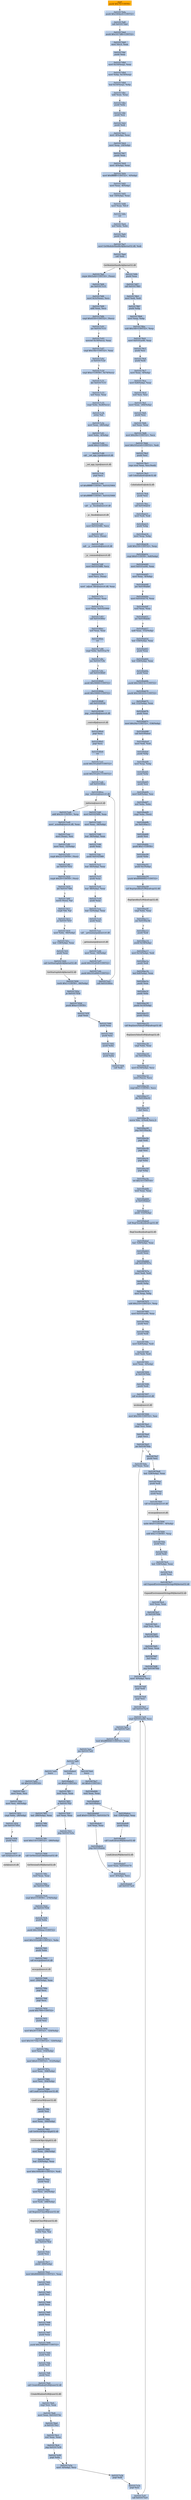 digraph G {
node[shape=rectangle,style=filled,fillcolor=lightsteelblue,color=lightsteelblue]
bgcolor="transparent"
a0x01017bd8pushl_0x70UINT8[label="start\npushl $0x70<UINT8>",color="lightgrey",fillcolor="orange"];
a0x01017bdapushl_0x1004ec0UINT32[label="0x01017bda\npushl $0x1004ec0<UINT32>"];
a0x01017bdfcall_0x01017da4[label="0x01017bdf\ncall 0x01017da4"];
a0x01017da4pushl_0x1017df6UINT32[label="0x01017da4\npushl $0x1017df6<UINT32>"];
a0x01017da9movl_fs_0_eax[label="0x01017da9\nmovl %fs:0, %eax"];
a0x01017dafpushl_eax[label="0x01017daf\npushl %eax"];
a0x01017db0movl_0x10esp__eax[label="0x01017db0\nmovl 0x10(%esp), %eax"];
a0x01017db4movl_ebp_0x10esp_[label="0x01017db4\nmovl %ebp, 0x10(%esp)"];
a0x01017db8leal_0x10esp__ebp[label="0x01017db8\nleal 0x10(%esp), %ebp"];
a0x01017dbcsubl_eax_esp[label="0x01017dbc\nsubl %eax, %esp"];
a0x01017dbepushl_ebx[label="0x01017dbe\npushl %ebx"];
a0x01017dbfpushl_esi[label="0x01017dbf\npushl %esi"];
a0x01017dc0pushl_edi[label="0x01017dc0\npushl %edi"];
a0x01017dc1movl__8ebp__eax[label="0x01017dc1\nmovl -8(%ebp), %eax"];
a0x01017dc4movl_esp__24ebp_[label="0x01017dc4\nmovl %esp, -24(%ebp)"];
a0x01017dc7pushl_eax[label="0x01017dc7\npushl %eax"];
a0x01017dc8movl__4ebp__eax[label="0x01017dc8\nmovl -4(%ebp), %eax"];
a0x01017dcbmovl_0xffffffffUINT32__4ebp_[label="0x01017dcb\nmovl $0xffffffff<UINT32>, -4(%ebp)"];
a0x01017dd2movl_eax__8ebp_[label="0x01017dd2\nmovl %eax, -8(%ebp)"];
a0x01017dd5leal__16ebp__eax[label="0x01017dd5\nleal -16(%ebp), %eax"];
a0x01017dd8movl_eax_fs_0[label="0x01017dd8\nmovl %eax, %fs:0"];
a0x01017dderet[label="0x01017dde\nret"];
a0x01017be4xorl_ebx_ebx[label="0x01017be4\nxorl %ebx, %ebx"];
a0x01017be6pushl_ebx[label="0x01017be6\npushl %ebx"];
a0x01017be7movl_GetModuleHandleA_kernel32_dll_edi[label="0x01017be7\nmovl GetModuleHandleA@kernel32.dll, %edi"];
a0x01017bedcall_edi[label="0x01017bed\ncall %edi"];
GetModuleHandleA_kernel32_dll[label="GetModuleHandleA@kernel32.dll",color="lightgrey",fillcolor="lightgrey"];
a0x01017befcmpw_0x5a4dUINT16_eax_[label="0x01017bef\ncmpw $0x5a4d<UINT16>, (%eax)"];
a0x01017bf4jne_0x01017c15[label="0x01017bf4\njne 0x01017c15"];
a0x01017bf6movl_0x3ceax__ecx[label="0x01017bf6\nmovl 0x3c(%eax), %ecx"];
a0x01017bf9addl_eax_ecx[label="0x01017bf9\naddl %eax, %ecx"];
a0x01017bfbcmpl_0x4550UINT32_ecx_[label="0x01017bfb\ncmpl $0x4550<UINT32>, (%ecx)"];
a0x01017c01jne_0x01017c15[label="0x01017c01\njne 0x01017c15"];
a0x01017c03movzwl_0x18ecx__eax[label="0x01017c03\nmovzwl 0x18(%ecx), %eax"];
a0x01017c07cmpl_0x10bUINT32_eax[label="0x01017c07\ncmpl $0x10b<UINT32>, %eax"];
a0x01017c0cje_0x01017c2d[label="0x01017c0c\nje 0x01017c2d"];
a0x01017c2dcmpl_0xeUINT8_0x74ecx_[label="0x01017c2d\ncmpl $0xe<UINT8>, 0x74(%ecx)"];
a0x01017c31jbe_0x01017c15[label="0x01017c31\njbe 0x01017c15"];
a0x01017c33xorl_eax_eax[label="0x01017c33\nxorl %eax, %eax"];
a0x01017c35cmpl_ebx_0xe8ecx_[label="0x01017c35\ncmpl %ebx, 0xe8(%ecx)"];
a0x01017c3bsetne_al[label="0x01017c3b\nsetne %al"];
a0x01017c3emovl_eax__28ebp_[label="0x01017c3e\nmovl %eax, -28(%ebp)"];
a0x01017c41movl_ebx__4ebp_[label="0x01017c41\nmovl %ebx, -4(%ebp)"];
a0x01017c44pushl_0x2UINT8[label="0x01017c44\npushl $0x2<UINT8>"];
a0x01017c46call___set_app_type_msvcrt_dll[label="0x01017c46\ncall __set_app_type@msvcrt.dll"];
a__set_app_type_msvcrt_dll[label="__set_app_type@msvcrt.dll",color="lightgrey",fillcolor="lightgrey"];
a0x01017c4cpopl_ecx[label="0x01017c4c\npopl %ecx"];
a0x01017c4dorl_0xffffffffUINT8_0x01025904[label="0x01017c4d\norl $0xffffffff<UINT8>, 0x01025904"];
a0x01017c54orl_0xffffffffUINT8_0x01025908[label="0x01017c54\norl $0xffffffff<UINT8>, 0x01025908"];
a0x01017c5bcall___p__fmode_msvcrt_dll[label="0x01017c5b\ncall __p__fmode@msvcrt.dll"];
a__p__fmode_msvcrt_dll[label="__p__fmode@msvcrt.dll",color="lightgrey",fillcolor="lightgrey"];
a0x01017c61movl_0x010258fc_ecx[label="0x01017c61\nmovl 0x010258fc, %ecx"];
a0x01017c67movl_ecx_eax_[label="0x01017c67\nmovl %ecx, (%eax)"];
a0x01017c69call___p__commode_msvcrt_dll[label="0x01017c69\ncall __p__commode@msvcrt.dll"];
a__p__commode_msvcrt_dll[label="__p__commode@msvcrt.dll",color="lightgrey",fillcolor="lightgrey"];
a0x01017c6fmovl_0x010258f8_ecx[label="0x01017c6f\nmovl 0x010258f8, %ecx"];
a0x01017c75movl_ecx_eax_[label="0x01017c75\nmovl %ecx, (%eax)"];
a0x01017c77movl__adjust_fdiv_msvcrt_dll_eax[label="0x01017c77\nmovl _adjust_fdiv@msvcrt.dll, %eax"];
a0x01017c7cmovl_eax__eax[label="0x01017c7c\nmovl (%eax), %eax"];
a0x01017c7emovl_eax_0x01025900[label="0x01017c7e\nmovl %eax, 0x01025900"];
a0x01017c83call_0x010180ec[label="0x01017c83\ncall 0x010180ec"];
a0x010180ecxorl_eax_eax[label="0x010180ec\nxorl %eax, %eax"];
a0x010180eeret[label="0x010180ee\nret"];
a0x01017c88cmpl_ebx_0x0101ac70[label="0x01017c88\ncmpl %ebx, 0x0101ac70"];
a0x01017c8ejne_0x01017c9c[label="0x01017c8e\njne 0x01017c9c"];
a0x01017c9ccall_0x010180d5[label="0x01017c9c\ncall 0x010180d5"];
a0x010180d5pushl_0x30000UINT32[label="0x010180d5\npushl $0x30000<UINT32>"];
a0x010180dapushl_0x10000UINT32[label="0x010180da\npushl $0x10000<UINT32>"];
a0x010180dfcall_0x01018100[label="0x010180df\ncall 0x01018100"];
a0x01018100jmp__controlfp_msvcrt_dll[label="0x01018100\njmp _controlfp@msvcrt.dll"];
a_controlfp_msvcrt_dll[label="_controlfp@msvcrt.dll",color="lightgrey",fillcolor="lightgrey"];
a0x010180e4popl_ecx[label="0x010180e4\npopl %ecx"];
a0x010180e5popl_ecx[label="0x010180e5\npopl %ecx"];
a0x010180e6ret[label="0x010180e6\nret"];
a0x01017ca1pushl_0x101a020UINT32[label="0x01017ca1\npushl $0x101a020<UINT32>"];
a0x01017ca6pushl_0x101a01cUINT32[label="0x01017ca6\npushl $0x101a01c<UINT32>"];
a0x01017cabcall_0x010180ca[label="0x01017cab\ncall 0x010180ca"];
a0x010180cajmp__initterm_msvcrt_dll[label="0x010180ca\njmp _initterm@msvcrt.dll"];
a_initterm_msvcrt_dll[label="_initterm@msvcrt.dll",color="lightgrey",fillcolor="lightgrey"];
a0x01017cb0movl_0x010258f4_eax[label="0x01017cb0\nmovl 0x010258f4, %eax"];
a0x01017cb5movl_eax__36ebp_[label="0x01017cb5\nmovl %eax, -36(%ebp)"];
a0x01017cb8leal__36ebp__eax[label="0x01017cb8\nleal -36(%ebp), %eax"];
a0x01017cbbpushl_eax[label="0x01017cbb\npushl %eax"];
a0x01017cbcpushl_0x010258f0[label="0x01017cbc\npushl 0x010258f0"];
a0x01017cc2leal__44ebp__eax[label="0x01017cc2\nleal -44(%ebp), %eax"];
a0x01017cc5pushl_eax[label="0x01017cc5\npushl %eax"];
a0x01017cc6leal__48ebp__eax[label="0x01017cc6\nleal -48(%ebp), %eax"];
a0x01017cc9pushl_eax[label="0x01017cc9\npushl %eax"];
a0x01017ccaleal__52ebp__eax[label="0x01017cca\nleal -52(%ebp), %eax"];
a0x01017ccdpushl_eax[label="0x01017ccd\npushl %eax"];
a0x01017ccecall___getmainargs_msvcrt_dll[label="0x01017cce\ncall __getmainargs@msvcrt.dll"];
a__getmainargs_msvcrt_dll[label="__getmainargs@msvcrt.dll",color="lightgrey",fillcolor="lightgrey"];
a0x01017cd4movl_eax__56ebp_[label="0x01017cd4\nmovl %eax, -56(%ebp)"];
a0x01017cd7pushl_0x101a018UINT32[label="0x01017cd7\npushl $0x101a018<UINT32>"];
a0x01017cdcpushl_0x101a000UINT32[label="0x01017cdc\npushl $0x101a000<UINT32>"];
a0x01017ce1call_0x010180ca[label="0x01017ce1\ncall 0x010180ca"];
a0x01017ce6addl_0x24UINT8_esp[label="0x01017ce6\naddl $0x24<UINT8>, %esp"];
a0x01017ce9movl__acmdln_msvcrt_dll_eax[label="0x01017ce9\nmovl _acmdln@msvcrt.dll, %eax"];
a0x01017ceemovl_eax__esi[label="0x01017cee\nmovl (%eax), %esi"];
a0x01017cf0movl_esi__32ebp_[label="0x01017cf0\nmovl %esi, -32(%ebp)"];
a0x01017cf3cmpb_0x22UINT8_esi_[label="0x01017cf3\ncmpb $0x22<UINT8>, (%esi)"];
a0x01017cf6jne_0x01017d32[label="0x01017cf6\njne 0x01017d32"];
a0x01017d32cmpb_0x20UINT8_esi_[label="0x01017d32\ncmpb $0x20<UINT8>, (%esi)"];
a0x01017d35jbe_0x01017d0f[label="0x01017d35\njbe 0x01017d0f"];
a0x01017d0fmovb_esi__al[label="0x01017d0f\nmovb (%esi), %al"];
a0x01017d11cmpb_bl_al[label="0x01017d11\ncmpb %bl, %al"];
a0x01017d13je_0x01017d19[label="0x01017d13\nje 0x01017d19"];
a0x01017d19movl_ebx__84ebp_[label="0x01017d19\nmovl %ebx, -84(%ebp)"];
a0x01017d1cleal__128ebp__eax[label="0x01017d1c\nleal -128(%ebp), %eax"];
a0x01017d1fpushl_eax[label="0x01017d1f\npushl %eax"];
a0x01017d20call_GetStartupInfoA_kernel32_dll[label="0x01017d20\ncall GetStartupInfoA@kernel32.dll"];
GetStartupInfoA_kernel32_dll[label="GetStartupInfoA@kernel32.dll",color="lightgrey",fillcolor="lightgrey"];
a0x01017d26testb_0x1UINT8__84ebp_[label="0x01017d26\ntestb $0x1<UINT8>, -84(%ebp)"];
a0x01017d2aje_0x01017d3d[label="0x01017d2a\nje 0x01017d3d"];
a0x01017d3dpushl_0xaUINT8[label="0x01017d3d\npushl $0xa<UINT8>"];
a0x01017d3fpopl_eax[label="0x01017d3f\npopl %eax"];
a0x01017d40pushl_eax[label="0x01017d40\npushl %eax"];
a0x01017d41pushl_esi[label="0x01017d41\npushl %esi"];
a0x01017d42pushl_ebx[label="0x01017d42\npushl %ebx"];
a0x01017d43pushl_ebx[label="0x01017d43\npushl %ebx"];
a0x01017d44call_edi[label="0x01017d44\ncall %edi"];
a0x01017d46pushl_eax[label="0x01017d46\npushl %eax"];
a0x01017d47call_0x010178b5[label="0x01017d47\ncall 0x010178b5"];
a0x010178b5movl_edi_edi[label="0x010178b5\nmovl %edi, %edi"];
a0x010178b7pushl_ebp[label="0x010178b7\npushl %ebp"];
a0x010178b8movl_esp_ebp[label="0x010178b8\nmovl %esp, %ebp"];
a0x010178basubl_0x160UINT32_esp[label="0x010178ba\nsubl $0x160<UINT32>, %esp"];
a0x010178c0movl_0x0101ac60_eax[label="0x010178c0\nmovl 0x0101ac60, %eax"];
a0x010178c5pushl_esi[label="0x010178c5\npushl %esi"];
a0x010178c6pushl_edi[label="0x010178c6\npushl %edi"];
a0x010178c7movl_eax__4ebp_[label="0x010178c7\nmovl %eax, -4(%ebp)"];
a0x010178camovl_0x8ebp__eax[label="0x010178ca\nmovl 0x8(%ebp), %eax"];
a0x010178cdxorl_esi_esi[label="0x010178cd\nxorl %esi, %esi"];
a0x010178cfmovl_eax__284ebp_[label="0x010178cf\nmovl %eax, -284(%ebp)"];
a0x010178d5pushl_esi[label="0x010178d5\npushl %esi"];
a0x010178d6xorl_eax_eax[label="0x010178d6\nxorl %eax, %eax"];
a0x010178d8movl_0x29eUINT32_ecx[label="0x010178d8\nmovl $0x29e<UINT32>, %ecx"];
a0x010178ddmovl_0x101a1e0UINT32_edi[label="0x010178dd\nmovl $0x101a1e0<UINT32>, %edi"];
a0x010178e2pushl_esi[label="0x010178e2\npushl %esi"];
a0x010178e3repz_stosl_eax_es_edi_[label="0x010178e3\nrepz stosl %eax, %es:(%edi)"];
a0x010178e5call_CoInitializeEx_ole32_dll[label="0x010178e5\ncall CoInitializeEx@ole32.dll"];
CoInitializeEx_ole32_dll[label="CoInitializeEx@ole32.dll",color="lightgrey",fillcolor="lightgrey"];
a0x010178ebpushl_esi[label="0x010178eb\npushl %esi"];
a0x010178eccall_0x0100ab31[label="0x010178ec\ncall 0x0100ab31"];
a0x0100ab31movl_edi_edi[label="0x0100ab31\nmovl %edi, %edi"];
a0x0100ab33pushl_ebp[label="0x0100ab33\npushl %ebp"];
a0x0100ab34movl_esp_ebp[label="0x0100ab34\nmovl %esp, %ebp"];
a0x0100ab36subl_0x218UINT32_esp[label="0x0100ab36\nsubl $0x218<UINT32>, %esp"];
a0x0100ab3ccmpl_0x0UINT8_0x8ebp_[label="0x0100ab3c\ncmpl $0x0<UINT8>, 0x8(%ebp)"];
a0x0100ab40movl_0x0101ac60_eax[label="0x0100ab40\nmovl 0x0101ac60, %eax"];
a0x0100ab45movl_eax__4ebp_[label="0x0100ab45\nmovl %eax, -4(%ebp)"];
a0x0100ab48jne_0x0100abbf[label="0x0100ab48\njne 0x0100abbf"];
a0x0100ab4amovl_0x0101b174_eax[label="0x0100ab4a\nmovl 0x0101b174, %eax"];
a0x0100ab4ftestl_eax_eax[label="0x0100ab4f\ntestl %eax, %eax"];
a0x0100ab51jne_0x0100abdc[label="0x0100ab51\njne 0x0100abdc"];
a0x0100ab57andl_eax__532ebp_[label="0x0100ab57\nandl %eax, -532(%ebp)"];
a0x0100ab5dleal__536ebp__eax[label="0x0100ab5d\nleal -536(%ebp), %eax"];
a0x0100ab63pushl_eax[label="0x0100ab63\npushl %eax"];
a0x0100ab64leal__528ebp__eax[label="0x0100ab64\nleal -528(%ebp), %eax"];
a0x0100ab6apushl_eax[label="0x0100ab6a\npushl %eax"];
a0x0100ab6bpushl_0x100213cUINT32[label="0x0100ab6b\npushl $0x100213c<UINT32>"];
a0x0100ab70pushl_0x1001610UINT32[label="0x0100ab70\npushl $0x1001610<UINT32>"];
a0x0100ab75leal__532ebp__eax[label="0x0100ab75\nleal -532(%ebp), %eax"];
a0x0100ab7bpushl_eax[label="0x0100ab7b\npushl %eax"];
a0x0100ab7cmovl_0x20aUINT32__536ebp_[label="0x0100ab7c\nmovl $0x20a<UINT32>, -536(%ebp)"];
a0x0100ab86call_0x0100abed[label="0x0100ab86\ncall 0x0100abed"];
a0x0100abedmovl_edi_edi[label="0x0100abed\nmovl %edi, %edi"];
a0x0100abefpushl_ebp[label="0x0100abef\npushl %ebp"];
a0x0100abf0movl_esp_ebp[label="0x0100abf0\nmovl %esp, %ebp"];
a0x0100abf2pushl_ebx[label="0x0100abf2\npushl %ebx"];
a0x0100abf3pushl_esi[label="0x0100abf3\npushl %esi"];
a0x0100abf4movl_0x8ebp__esi[label="0x0100abf4\nmovl 0x8(%ebp), %esi"];
a0x0100abf7xorl_ebx_ebx[label="0x0100abf7\nxorl %ebx, %ebx"];
a0x0100abf9cmpl_ebx_esi_[label="0x0100abf9\ncmpl %ebx, (%esi)"];
a0x0100abfbjne_0x0100ac13[label="0x0100abfb\njne 0x0100ac13"];
a0x0100abfdpushl_esi[label="0x0100abfd\npushl %esi"];
a0x0100abfepushl_0x1UINT8[label="0x0100abfe\npushl $0x1<UINT8>"];
a0x0100ac00pushl_ebx[label="0x0100ac00\npushl %ebx"];
a0x0100ac01pushl_0xcebp_[label="0x0100ac01\npushl 0xc(%ebp)"];
a0x0100ac04pushl_0x80000002UINT32[label="0x0100ac04\npushl $0x80000002<UINT32>"];
a0x0100ac09call_RegOpenKeyExW_advapi32_dll[label="0x0100ac09\ncall RegOpenKeyExW@advapi32.dll"];
RegOpenKeyExW_advapi32_dll[label="RegOpenKeyExW@advapi32.dll",color="lightgrey",fillcolor="lightgrey"];
a0x0100ac0fcmpl_ebx_eax[label="0x0100ac0f\ncmpl %ebx, %eax"];
a0x0100ac11jne_0x0100ac4b[label="0x0100ac11\njne 0x0100ac4b"];
a0x0100ac13pushl_edi[label="0x0100ac13\npushl %edi"];
a0x0100ac14pushl_0x18ebp_[label="0x0100ac14\npushl 0x18(%ebp)"];
a0x0100ac17movl_0x14ebp__edi[label="0x0100ac17\nmovl 0x14(%ebp), %edi"];
a0x0100ac1apushl_edi[label="0x0100ac1a\npushl %edi"];
a0x0100ac1bleal_0x8ebp__eax[label="0x0100ac1b\nleal 0x8(%ebp), %eax"];
a0x0100ac1epushl_eax[label="0x0100ac1e\npushl %eax"];
a0x0100ac1fpushl_ebx[label="0x0100ac1f\npushl %ebx"];
a0x0100ac20pushl_0x10ebp_[label="0x0100ac20\npushl 0x10(%ebp)"];
a0x0100ac23pushl_esi_[label="0x0100ac23\npushl (%esi)"];
a0x0100ac25call_RegQueryValueExW_advapi32_dll[label="0x0100ac25\ncall RegQueryValueExW@advapi32.dll"];
RegQueryValueExW_advapi32_dll[label="RegQueryValueExW@advapi32.dll",color="lightgrey",fillcolor="lightgrey"];
a0x0100ac2bcmpl_ebx_eax[label="0x0100ac2b\ncmpl %ebx, %eax"];
a0x0100ac2djne_0x0100ac4a[label="0x0100ac2d\njne 0x0100ac4a"];
a0x0100ac2fmovl_0x18ebp__ecx[label="0x0100ac2f\nmovl 0x18(%ebp), %ecx"];
a0x0100ac32movl_ecx__ecx[label="0x0100ac32\nmovl (%ecx), %ecx"];
a0x0100ac34cmpl_0x1UINT8_ecx[label="0x0100ac34\ncmpl $0x1<UINT8>, %ecx"];
a0x0100ac37jbe_0x0100ac42[label="0x0100ac37\njbe 0x0100ac42"];
a0x0100ac39shrl_ecx[label="0x0100ac39\nshrl %ecx"];
a0x0100ac3bmovw_bx__2ediecx2_[label="0x0100ac3b\nmovw %bx, -2(%edi,%ecx,2)"];
a0x0100ac40jmp_0x0100ac4a[label="0x0100ac40\njmp 0x0100ac4a"];
a0x0100ac4apopl_edi[label="0x0100ac4a\npopl %edi"];
a0x0100ac4bpopl_esi[label="0x0100ac4b\npopl %esi"];
a0x0100ac4cpopl_ebx[label="0x0100ac4c\npopl %ebx"];
a0x0100ac4dpopl_ebp[label="0x0100ac4d\npopl %ebp"];
a0x0100ac4eret_0x14UINT16[label="0x0100ac4e\nret $0x14<UINT16>"];
a0x0100ab8btestl_eax_eax[label="0x0100ab8b\ntestl %eax, %eax"];
a0x0100ab8dje_0x0100aba3[label="0x0100ab8d\nje 0x0100aba3"];
a0x0100aba3pushl__532ebp_[label="0x0100aba3\npushl -532(%ebp)"];
a0x0100aba9call_RegCloseKey_advapi32_dll[label="0x0100aba9\ncall RegCloseKey@advapi32.dll"];
RegCloseKey_advapi32_dll[label="RegCloseKey@advapi32.dll",color="lightgrey",fillcolor="lightgrey"];
a0x0100abafleal__528ebp__eax[label="0x0100abaf\nleal -528(%ebp), %eax"];
a0x0100abb5pushl_eax[label="0x0100abb5\npushl %eax"];
a0x0100abb6call_0x0100767a[label="0x0100abb6\ncall 0x0100767a"];
a0x0100767amovl_edi_edi[label="0x0100767a\nmovl %edi, %edi"];
a0x0100767cpushl_ebp[label="0x0100767c\npushl %ebp"];
a0x0100767dmovl_esp_ebp[label="0x0100767d\nmovl %esp, %ebp"];
a0x0100767fsubl_0x210UINT32_esp[label="0x0100767f\nsubl $0x210<UINT32>, %esp"];
a0x01007685movl_0x0101ac60_eax[label="0x01007685\nmovl 0x0101ac60, %eax"];
a0x0100768apushl_esi[label="0x0100768a\npushl %esi"];
a0x0100768bpushl_edi[label="0x0100768b\npushl %edi"];
a0x0100768cmovl_0x8ebp__edi[label="0x0100768c\nmovl 0x8(%ebp), %edi"];
a0x0100768ftestl_edi_edi[label="0x0100768f\ntestl %edi, %edi"];
a0x01007691movl_eax__4ebp_[label="0x01007691\nmovl %eax, -4(%ebp)"];
a0x01007694je_0x010076da[label="0x01007694\nje 0x010076da"];
a0x01007696pushl_edi[label="0x01007696\npushl %edi"];
a0x01007697call_wcslen_msvcrt_dll[label="0x01007697\ncall wcslen@msvcrt.dll"];
wcslen_msvcrt_dll[label="wcslen@msvcrt.dll",color="lightgrey",fillcolor="lightgrey"];
a0x0100769dmovl_0x104UINT32_esi[label="0x0100769d\nmovl $0x104<UINT32>, %esi"];
a0x010076a2cmpl_esi_eax[label="0x010076a2\ncmpl %esi, %eax"];
a0x010076a4popl_ecx[label="0x010076a4\npopl %ecx"];
a0x010076a5jae_0x010076da[label="0x010076a5\njae 0x010076da"];
a0x010076a7pushl_esi[label="0x010076a7\npushl %esi"];
a0x010076daxorl_eax_eax[label="0x010076da\nxorl %eax, %eax"];
a0x010076dcmovl__4ebp__ecx[label="0x010076dc\nmovl -4(%ebp), %ecx"];
a0x010076dfpopl_edi[label="0x010076df\npopl %edi"];
a0x010076e0popl_esi[label="0x010076e0\npopl %esi"];
a0x010076e1call_0x01017ac0[label="0x010076e1\ncall 0x01017ac0"];
a0x01017ac0cmpl_0x0101ac60_ecx[label="0x01017ac0\ncmpl 0x0101ac60, %ecx"];
a0x01017ac6jne_0x01017ad1[label="0x01017ac6\njne 0x01017ad1"];
a0x01017ac8testl_0xffff0000UINT32_ecx[label="0x01017ac8\ntestl $0xffff0000<UINT32>, %ecx"];
a0x01017acejne_0x01017ad1[label="0x01017ace\njne 0x01017ad1"];
a0x01017ad0ret[label="0x01017ad0\nret"];
a0x010076e6leave_[label="0x010076e6\nleave "];
a0x010076e7ret_0x4UINT16[label="0x010076e7\nret $0x4<UINT16>"];
a0x0100abbbtestl_eax_eax[label="0x0100abbb\ntestl %eax, %eax"];
a0x0100abbdjne_0x0100abca[label="0x0100abbd\njne 0x0100abca"];
a0x0100abbfandl_0x0UINT8_0x0101b174[label="0x0100abbf\nandl $0x0<UINT8>, 0x0101b174"];
a0x0100abc6xorl_eax_eax[label="0x0100abc6\nxorl %eax, %eax"];
a0x0100abc8jmp_0x0100abdc[label="0x0100abc8\njmp 0x0100abdc"];
a0x0100abdcmovl__4ebp__ecx[label="0x0100abdc\nmovl -4(%ebp), %ecx"];
a0x0100abdfcall_0x01017ac0[label="0x0100abdf\ncall 0x01017ac0"];
a0x0100abe4leave_[label="0x0100abe4\nleave "];
a0x0100abe5ret_0x4UINT16[label="0x0100abe5\nret $0x4<UINT16>"];
a0x010178f1testl_eax_eax[label="0x010178f1\ntestl %eax, %eax"];
a0x010178f3je_0x0101792f[label="0x010178f3\nje 0x0101792f"];
a0x0101792fxorl_eax_eax[label="0x0101792f\nxorl %eax, %eax"];
a0x01017931jmp_0x01017a3a[label="0x01017931\njmp 0x01017a3a"];
a0x01017a3amovl__4ebp__ecx[label="0x01017a3a\nmovl -4(%ebp), %ecx"];
a0x01017a3dpopl_edi[label="0x01017a3d\npopl %edi"];
a0x01017a3epopl_esi[label="0x01017a3e\npopl %esi"];
a0x01017a3fcall_0x01017ac0[label="0x01017a3f\ncall 0x01017ac0"];
a0x01017a44leave_[label="0x01017a44\nleave "];
a0x01017a45ret_0x10UINT16[label="0x01017a45\nret $0x10<UINT16>"];
a0x01017d4cmovl_eax_esi[label="0x01017d4c\nmovl %eax, %esi"];
a0x01017d4emovl_esi__60ebp_[label="0x01017d4e\nmovl %esi, -60(%ebp)"];
a0x01017d51cmpl_ebx__28ebp_[label="0x01017d51\ncmpl %ebx, -28(%ebp)"];
a0x01017d54jne_0x01017d5d[label="0x01017d54\njne 0x01017d5d"];
a0x01017d56pushl_esi[label="0x01017d56\npushl %esi"];
a0x01017d57call_exit_msvcrt_dll[label="0x01017d57\ncall exit@msvcrt.dll"];
exit_msvcrt_dll[label="exit@msvcrt.dll",color="lightgrey",fillcolor="lightgrey"];
a0x010076a8leal__528ebp__eax[label="0x010076a8\nleal -528(%ebp), %eax"];
a0x010076aepushl_edi[label="0x010076ae\npushl %edi"];
a0x010076afpushl_eax[label="0x010076af\npushl %eax"];
a0x010076b0call_wcsncpy_msvcrt_dll[label="0x010076b0\ncall wcsncpy@msvcrt.dll"];
wcsncpy_msvcrt_dll[label="wcsncpy@msvcrt.dll",color="lightgrey",fillcolor="lightgrey"];
a0x010076b6andw_0x0UINT8__8ebp_[label="0x010076b6\nandw $0x0<UINT8>, -8(%ebp)"];
a0x010076bbaddl_0xcUINT8_esp[label="0x010076bb\naddl $0xc<UINT8>, %esp"];
a0x010076bepushl_esi[label="0x010076be\npushl %esi"];
a0x010076bfpushl_edi[label="0x010076bf\npushl %edi"];
a0x010076c0leal__528ebp__eax[label="0x010076c0\nleal -528(%ebp), %eax"];
a0x010076c6pushl_eax[label="0x010076c6\npushl %eax"];
a0x010076c7call_ExpandEnvironmentStringsW_kernel32_dll[label="0x010076c7\ncall ExpandEnvironmentStringsW@kernel32.dll"];
ExpandEnvironmentStringsW_kernel32_dll[label="ExpandEnvironmentStringsW@kernel32.dll",color="lightgrey",fillcolor="lightgrey"];
a0x010076cdtestl_eax_eax[label="0x010076cd\ntestl %eax, %eax"];
a0x010076cfje_0x010076da[label="0x010076cf\nje 0x010076da"];
a0x010076d1cmpl_esi_eax[label="0x010076d1\ncmpl %esi, %eax"];
a0x010076d3ja_0x010076da[label="0x010076d3\nja 0x010076da"];
a0x010076d5xorl_eax_eax[label="0x010076d5\nxorl %eax, %eax"];
a0x010076d7incl_eax[label="0x010076d7\nincl %eax"];
a0x010076d8jmp_0x010076dc[label="0x010076d8\njmp 0x010076dc"];
a0x0100abcaleal__528ebp__eax[label="0x0100abca\nleal -528(%ebp), %eax"];
a0x0100abd0pushl_eax[label="0x0100abd0\npushl %eax"];
a0x0100abd1call_LoadLibraryW_kernel32_dll[label="0x0100abd1\ncall LoadLibraryW@kernel32.dll"];
LoadLibraryW_kernel32_dll[label="LoadLibraryW@kernel32.dll",color="lightgrey",fillcolor="lightgrey"];
a0x0100abd7movl_eax_0x0101b174[label="0x0100abd7\nmovl %eax, 0x0101b174"];
a0x010178f5leal__280ebp__eax[label="0x010178f5\nleal -280(%ebp), %eax"];
a0x010178fbpushl_eax[label="0x010178fb\npushl %eax"];
a0x010178fcmovl_0x114UINT32__280ebp_[label="0x010178fc\nmovl $0x114<UINT32>, -280(%ebp)"];
a0x01017906call_GetVersionExW_kernel32_dll[label="0x01017906\ncall GetVersionExW@kernel32.dll"];
GetVersionExW_kernel32_dll[label="GetVersionExW@kernel32.dll",color="lightgrey",fillcolor="lightgrey"];
a0x0101790ctestl_eax_eax[label="0x0101790c\ntestl %eax, %eax"];
a0x0101790ejne_0x01017926[label="0x0101790e\njne 0x01017926"];
a0x01017926cmpl_0x5UINT8__276ebp_[label="0x01017926\ncmpl $0x5<UINT8>, -276(%ebp)"];
a0x0101792djae_0x01017936[label="0x0101792d\njae 0x01017936"];
a0x01017936pushl_ebx[label="0x01017936\npushl %ebx"];
a0x01017937pushl_0x1004eacUINT32[label="0x01017937\npushl $0x1004eac<UINT32>"];
a0x0101793cmovl_0x101b2d8UINT32_ebx[label="0x0101793c\nmovl $0x101b2d8<UINT32>, %ebx"];
a0x01017941pushl_ebx[label="0x01017941\npushl %ebx"];
a0x01017942call_wcscpy_msvcrt_dll[label="0x01017942\ncall wcscpy@msvcrt.dll"];
wcscpy_msvcrt_dll[label="wcscpy@msvcrt.dll",color="lightgrey",fillcolor="lightgrey"];
a0x01017948movl__284ebp__eax[label="0x01017948\nmovl -284(%ebp), %eax"];
a0x0101794epopl_ecx[label="0x0101794e\npopl %ecx"];
a0x0101794fpopl_ecx[label="0x0101794f\npopl %ecx"];
a0x01017950pushl_0x7f00UINT32[label="0x01017950\npushl $0x7f00<UINT32>"];
a0x01017955pushl_esi[label="0x01017955\npushl %esi"];
a0x01017956movl_0x20UINT32__324ebp_[label="0x01017956\nmovl $0x20<UINT32>, -324(%ebp)"];
a0x01017960movl_0x101716eUINT32__320ebp_[label="0x01017960\nmovl $0x101716e<UINT32>, -320(%ebp)"];
a0x0101796amovl_esi__316ebp_[label="0x0101796a\nmovl %esi, -316(%ebp)"];
a0x01017970movl_0x4UINT32__312ebp_[label="0x01017970\nmovl $0x4<UINT32>, -312(%ebp)"];
a0x0101797amovl_eax__308ebp_[label="0x0101797a\nmovl %eax, -308(%ebp)"];
a0x01017980movl_esi__304ebp_[label="0x01017980\nmovl %esi, -304(%ebp)"];
a0x01017986call_LoadCursorW_user32_dll[label="0x01017986\ncall LoadCursorW@user32.dll"];
LoadCursorW_user32_dll[label="LoadCursorW@user32.dll",color="lightgrey",fillcolor="lightgrey"];
a0x0101798cpushl_esi[label="0x0101798c\npushl %esi"];
a0x0101798dmovl_eax__300ebp_[label="0x0101798d\nmovl %eax, -300(%ebp)"];
a0x01017993call_GetStockObject_gdi32_dll[label="0x01017993\ncall GetStockObject@gdi32.dll"];
GetStockObject_gdi32_dll[label="GetStockObject@gdi32.dll",color="lightgrey",fillcolor="lightgrey"];
a0x01017999movl_eax__296ebp_[label="0x01017999\nmovl %eax, -296(%ebp)"];
a0x0101799fleal__324ebp__eax[label="0x0101799f\nleal -324(%ebp), %eax"];
a0x010179a5movl_0x1004e90UINT32_edi[label="0x010179a5\nmovl $0x1004e90<UINT32>, %edi"];
a0x010179aapushl_eax[label="0x010179aa\npushl %eax"];
a0x010179abmovl_esi__292ebp_[label="0x010179ab\nmovl %esi, -292(%ebp)"];
a0x010179b1movl_edi__288ebp_[label="0x010179b1\nmovl %edi, -288(%ebp)"];
a0x010179b7call_RegisterClassW_user32_dll[label="0x010179b7\ncall RegisterClassW@user32.dll"];
RegisterClassW_user32_dll[label="RegisterClassW@user32.dll",color="lightgrey",fillcolor="lightgrey"];
a0x010179bdtestw_ax_ax[label="0x010179bd\ntestw %ax, %ax"];
a0x010179c0jne_0x010179c6[label="0x010179c0\njne 0x010179c6"];
a0x010179c6pushl_esi[label="0x010179c6\npushl %esi"];
a0x010179c7pushl__284ebp_[label="0x010179c7\npushl -284(%ebp)"];
a0x010179cdmovl_0x80000000UINT32_eax[label="0x010179cd\nmovl $0x80000000<UINT32>, %eax"];
a0x010179d2pushl_esi[label="0x010179d2\npushl %esi"];
a0x010179d3pushl_esi[label="0x010179d3\npushl %esi"];
a0x010179d4pushl_eax[label="0x010179d4\npushl %eax"];
a0x010179d5pushl_eax[label="0x010179d5\npushl %eax"];
a0x010179d6pushl_eax[label="0x010179d6\npushl %eax"];
a0x010179d7pushl_eax[label="0x010179d7\npushl %eax"];
a0x010179d8pushl_0x20ff0000UINT32[label="0x010179d8\npushl $0x20ff0000<UINT32>"];
a0x010179ddpushl_ebx[label="0x010179dd\npushl %ebx"];
a0x010179depushl_edi[label="0x010179de\npushl %edi"];
a0x010179dfpushl_esi[label="0x010179df\npushl %esi"];
a0x010179e0call_CreateWindowExW_user32_dll[label="0x010179e0\ncall CreateWindowExW@user32.dll"];
CreateWindowExW_user32_dll[label="CreateWindowExW@user32.dll",color="lightgrey",fillcolor="lightgrey"];
a0x010179e6cmpl_esi_eax[label="0x010179e6\ncmpl %esi, %eax"];
a0x010179e8movl_eax_0x010257dc[label="0x010179e8\nmovl %eax, 0x010257dc"];
a0x010179edje_0x010179c2[label="0x010179ed\nje 0x010179c2"];
a0x010179c2xorl_eax_eax[label="0x010179c2\nxorl %eax, %eax"];
a0x010179c4jmp_0x01017a39[label="0x010179c4\njmp 0x01017a39"];
a0x01017a39popl_ebx[label="0x01017a39\npopl %ebx"];
a0x01017bd8pushl_0x70UINT8 -> a0x01017bdapushl_0x1004ec0UINT32 [color="#000000"];
a0x01017bdapushl_0x1004ec0UINT32 -> a0x01017bdfcall_0x01017da4 [color="#000000"];
a0x01017bdfcall_0x01017da4 -> a0x01017da4pushl_0x1017df6UINT32 [color="#000000"];
a0x01017da4pushl_0x1017df6UINT32 -> a0x01017da9movl_fs_0_eax [color="#000000"];
a0x01017da9movl_fs_0_eax -> a0x01017dafpushl_eax [color="#000000"];
a0x01017dafpushl_eax -> a0x01017db0movl_0x10esp__eax [color="#000000"];
a0x01017db0movl_0x10esp__eax -> a0x01017db4movl_ebp_0x10esp_ [color="#000000"];
a0x01017db4movl_ebp_0x10esp_ -> a0x01017db8leal_0x10esp__ebp [color="#000000"];
a0x01017db8leal_0x10esp__ebp -> a0x01017dbcsubl_eax_esp [color="#000000"];
a0x01017dbcsubl_eax_esp -> a0x01017dbepushl_ebx [color="#000000"];
a0x01017dbepushl_ebx -> a0x01017dbfpushl_esi [color="#000000"];
a0x01017dbfpushl_esi -> a0x01017dc0pushl_edi [color="#000000"];
a0x01017dc0pushl_edi -> a0x01017dc1movl__8ebp__eax [color="#000000"];
a0x01017dc1movl__8ebp__eax -> a0x01017dc4movl_esp__24ebp_ [color="#000000"];
a0x01017dc4movl_esp__24ebp_ -> a0x01017dc7pushl_eax [color="#000000"];
a0x01017dc7pushl_eax -> a0x01017dc8movl__4ebp__eax [color="#000000"];
a0x01017dc8movl__4ebp__eax -> a0x01017dcbmovl_0xffffffffUINT32__4ebp_ [color="#000000"];
a0x01017dcbmovl_0xffffffffUINT32__4ebp_ -> a0x01017dd2movl_eax__8ebp_ [color="#000000"];
a0x01017dd2movl_eax__8ebp_ -> a0x01017dd5leal__16ebp__eax [color="#000000"];
a0x01017dd5leal__16ebp__eax -> a0x01017dd8movl_eax_fs_0 [color="#000000"];
a0x01017dd8movl_eax_fs_0 -> a0x01017dderet [color="#000000"];
a0x01017dderet -> a0x01017be4xorl_ebx_ebx [color="#000000"];
a0x01017be4xorl_ebx_ebx -> a0x01017be6pushl_ebx [color="#000000"];
a0x01017be6pushl_ebx -> a0x01017be7movl_GetModuleHandleA_kernel32_dll_edi [color="#000000"];
a0x01017be7movl_GetModuleHandleA_kernel32_dll_edi -> a0x01017bedcall_edi [color="#000000"];
a0x01017bedcall_edi -> GetModuleHandleA_kernel32_dll [color="#000000"];
GetModuleHandleA_kernel32_dll -> a0x01017befcmpw_0x5a4dUINT16_eax_ [color="#000000"];
a0x01017befcmpw_0x5a4dUINT16_eax_ -> a0x01017bf4jne_0x01017c15 [color="#000000"];
a0x01017bf4jne_0x01017c15 -> a0x01017bf6movl_0x3ceax__ecx [color="#000000",label="F"];
a0x01017bf6movl_0x3ceax__ecx -> a0x01017bf9addl_eax_ecx [color="#000000"];
a0x01017bf9addl_eax_ecx -> a0x01017bfbcmpl_0x4550UINT32_ecx_ [color="#000000"];
a0x01017bfbcmpl_0x4550UINT32_ecx_ -> a0x01017c01jne_0x01017c15 [color="#000000"];
a0x01017c01jne_0x01017c15 -> a0x01017c03movzwl_0x18ecx__eax [color="#000000",label="F"];
a0x01017c03movzwl_0x18ecx__eax -> a0x01017c07cmpl_0x10bUINT32_eax [color="#000000"];
a0x01017c07cmpl_0x10bUINT32_eax -> a0x01017c0cje_0x01017c2d [color="#000000"];
a0x01017c0cje_0x01017c2d -> a0x01017c2dcmpl_0xeUINT8_0x74ecx_ [color="#000000",label="T"];
a0x01017c2dcmpl_0xeUINT8_0x74ecx_ -> a0x01017c31jbe_0x01017c15 [color="#000000"];
a0x01017c31jbe_0x01017c15 -> a0x01017c33xorl_eax_eax [color="#000000",label="F"];
a0x01017c33xorl_eax_eax -> a0x01017c35cmpl_ebx_0xe8ecx_ [color="#000000"];
a0x01017c35cmpl_ebx_0xe8ecx_ -> a0x01017c3bsetne_al [color="#000000"];
a0x01017c3bsetne_al -> a0x01017c3emovl_eax__28ebp_ [color="#000000"];
a0x01017c3emovl_eax__28ebp_ -> a0x01017c41movl_ebx__4ebp_ [color="#000000"];
a0x01017c41movl_ebx__4ebp_ -> a0x01017c44pushl_0x2UINT8 [color="#000000"];
a0x01017c44pushl_0x2UINT8 -> a0x01017c46call___set_app_type_msvcrt_dll [color="#000000"];
a0x01017c46call___set_app_type_msvcrt_dll -> a__set_app_type_msvcrt_dll [color="#000000"];
a__set_app_type_msvcrt_dll -> a0x01017c4cpopl_ecx [color="#000000"];
a0x01017c4cpopl_ecx -> a0x01017c4dorl_0xffffffffUINT8_0x01025904 [color="#000000"];
a0x01017c4dorl_0xffffffffUINT8_0x01025904 -> a0x01017c54orl_0xffffffffUINT8_0x01025908 [color="#000000"];
a0x01017c54orl_0xffffffffUINT8_0x01025908 -> a0x01017c5bcall___p__fmode_msvcrt_dll [color="#000000"];
a0x01017c5bcall___p__fmode_msvcrt_dll -> a__p__fmode_msvcrt_dll [color="#000000"];
a__p__fmode_msvcrt_dll -> a0x01017c61movl_0x010258fc_ecx [color="#000000"];
a0x01017c61movl_0x010258fc_ecx -> a0x01017c67movl_ecx_eax_ [color="#000000"];
a0x01017c67movl_ecx_eax_ -> a0x01017c69call___p__commode_msvcrt_dll [color="#000000"];
a0x01017c69call___p__commode_msvcrt_dll -> a__p__commode_msvcrt_dll [color="#000000"];
a__p__commode_msvcrt_dll -> a0x01017c6fmovl_0x010258f8_ecx [color="#000000"];
a0x01017c6fmovl_0x010258f8_ecx -> a0x01017c75movl_ecx_eax_ [color="#000000"];
a0x01017c75movl_ecx_eax_ -> a0x01017c77movl__adjust_fdiv_msvcrt_dll_eax [color="#000000"];
a0x01017c77movl__adjust_fdiv_msvcrt_dll_eax -> a0x01017c7cmovl_eax__eax [color="#000000"];
a0x01017c7cmovl_eax__eax -> a0x01017c7emovl_eax_0x01025900 [color="#000000"];
a0x01017c7emovl_eax_0x01025900 -> a0x01017c83call_0x010180ec [color="#000000"];
a0x01017c83call_0x010180ec -> a0x010180ecxorl_eax_eax [color="#000000"];
a0x010180ecxorl_eax_eax -> a0x010180eeret [color="#000000"];
a0x010180eeret -> a0x01017c88cmpl_ebx_0x0101ac70 [color="#000000"];
a0x01017c88cmpl_ebx_0x0101ac70 -> a0x01017c8ejne_0x01017c9c [color="#000000"];
a0x01017c8ejne_0x01017c9c -> a0x01017c9ccall_0x010180d5 [color="#000000",label="T"];
a0x01017c9ccall_0x010180d5 -> a0x010180d5pushl_0x30000UINT32 [color="#000000"];
a0x010180d5pushl_0x30000UINT32 -> a0x010180dapushl_0x10000UINT32 [color="#000000"];
a0x010180dapushl_0x10000UINT32 -> a0x010180dfcall_0x01018100 [color="#000000"];
a0x010180dfcall_0x01018100 -> a0x01018100jmp__controlfp_msvcrt_dll [color="#000000"];
a0x01018100jmp__controlfp_msvcrt_dll -> a_controlfp_msvcrt_dll [color="#000000"];
a_controlfp_msvcrt_dll -> a0x010180e4popl_ecx [color="#000000"];
a0x010180e4popl_ecx -> a0x010180e5popl_ecx [color="#000000"];
a0x010180e5popl_ecx -> a0x010180e6ret [color="#000000"];
a0x010180e6ret -> a0x01017ca1pushl_0x101a020UINT32 [color="#000000"];
a0x01017ca1pushl_0x101a020UINT32 -> a0x01017ca6pushl_0x101a01cUINT32 [color="#000000"];
a0x01017ca6pushl_0x101a01cUINT32 -> a0x01017cabcall_0x010180ca [color="#000000"];
a0x01017cabcall_0x010180ca -> a0x010180cajmp__initterm_msvcrt_dll [color="#000000"];
a0x010180cajmp__initterm_msvcrt_dll -> a_initterm_msvcrt_dll [color="#000000"];
a_initterm_msvcrt_dll -> a0x01017cb0movl_0x010258f4_eax [color="#000000"];
a0x01017cb0movl_0x010258f4_eax -> a0x01017cb5movl_eax__36ebp_ [color="#000000"];
a0x01017cb5movl_eax__36ebp_ -> a0x01017cb8leal__36ebp__eax [color="#000000"];
a0x01017cb8leal__36ebp__eax -> a0x01017cbbpushl_eax [color="#000000"];
a0x01017cbbpushl_eax -> a0x01017cbcpushl_0x010258f0 [color="#000000"];
a0x01017cbcpushl_0x010258f0 -> a0x01017cc2leal__44ebp__eax [color="#000000"];
a0x01017cc2leal__44ebp__eax -> a0x01017cc5pushl_eax [color="#000000"];
a0x01017cc5pushl_eax -> a0x01017cc6leal__48ebp__eax [color="#000000"];
a0x01017cc6leal__48ebp__eax -> a0x01017cc9pushl_eax [color="#000000"];
a0x01017cc9pushl_eax -> a0x01017ccaleal__52ebp__eax [color="#000000"];
a0x01017ccaleal__52ebp__eax -> a0x01017ccdpushl_eax [color="#000000"];
a0x01017ccdpushl_eax -> a0x01017ccecall___getmainargs_msvcrt_dll [color="#000000"];
a0x01017ccecall___getmainargs_msvcrt_dll -> a__getmainargs_msvcrt_dll [color="#000000"];
a__getmainargs_msvcrt_dll -> a0x01017cd4movl_eax__56ebp_ [color="#000000"];
a0x01017cd4movl_eax__56ebp_ -> a0x01017cd7pushl_0x101a018UINT32 [color="#000000"];
a0x01017cd7pushl_0x101a018UINT32 -> a0x01017cdcpushl_0x101a000UINT32 [color="#000000"];
a0x01017cdcpushl_0x101a000UINT32 -> a0x01017ce1call_0x010180ca [color="#000000"];
a0x01017ce1call_0x010180ca -> a0x010180cajmp__initterm_msvcrt_dll [color="#000000"];
a_initterm_msvcrt_dll -> a0x01017ce6addl_0x24UINT8_esp [color="#000000"];
a0x01017ce6addl_0x24UINT8_esp -> a0x01017ce9movl__acmdln_msvcrt_dll_eax [color="#000000"];
a0x01017ce9movl__acmdln_msvcrt_dll_eax -> a0x01017ceemovl_eax__esi [color="#000000"];
a0x01017ceemovl_eax__esi -> a0x01017cf0movl_esi__32ebp_ [color="#000000"];
a0x01017cf0movl_esi__32ebp_ -> a0x01017cf3cmpb_0x22UINT8_esi_ [color="#000000"];
a0x01017cf3cmpb_0x22UINT8_esi_ -> a0x01017cf6jne_0x01017d32 [color="#000000"];
a0x01017cf6jne_0x01017d32 -> a0x01017d32cmpb_0x20UINT8_esi_ [color="#000000",label="T"];
a0x01017d32cmpb_0x20UINT8_esi_ -> a0x01017d35jbe_0x01017d0f [color="#000000"];
a0x01017d35jbe_0x01017d0f -> a0x01017d0fmovb_esi__al [color="#000000",label="T"];
a0x01017d0fmovb_esi__al -> a0x01017d11cmpb_bl_al [color="#000000"];
a0x01017d11cmpb_bl_al -> a0x01017d13je_0x01017d19 [color="#000000"];
a0x01017d13je_0x01017d19 -> a0x01017d19movl_ebx__84ebp_ [color="#000000",label="T"];
a0x01017d19movl_ebx__84ebp_ -> a0x01017d1cleal__128ebp__eax [color="#000000"];
a0x01017d1cleal__128ebp__eax -> a0x01017d1fpushl_eax [color="#000000"];
a0x01017d1fpushl_eax -> a0x01017d20call_GetStartupInfoA_kernel32_dll [color="#000000"];
a0x01017d20call_GetStartupInfoA_kernel32_dll -> GetStartupInfoA_kernel32_dll [color="#000000"];
GetStartupInfoA_kernel32_dll -> a0x01017d26testb_0x1UINT8__84ebp_ [color="#000000"];
a0x01017d26testb_0x1UINT8__84ebp_ -> a0x01017d2aje_0x01017d3d [color="#000000"];
a0x01017d2aje_0x01017d3d -> a0x01017d3dpushl_0xaUINT8 [color="#000000",label="T"];
a0x01017d3dpushl_0xaUINT8 -> a0x01017d3fpopl_eax [color="#000000"];
a0x01017d3fpopl_eax -> a0x01017d40pushl_eax [color="#000000"];
a0x01017d40pushl_eax -> a0x01017d41pushl_esi [color="#000000"];
a0x01017d41pushl_esi -> a0x01017d42pushl_ebx [color="#000000"];
a0x01017d42pushl_ebx -> a0x01017d43pushl_ebx [color="#000000"];
a0x01017d43pushl_ebx -> a0x01017d44call_edi [color="#000000"];
a0x01017d44call_edi -> GetModuleHandleA_kernel32_dll [color="#000000"];
GetModuleHandleA_kernel32_dll -> a0x01017d46pushl_eax [color="#000000"];
a0x01017d46pushl_eax -> a0x01017d47call_0x010178b5 [color="#000000"];
a0x01017d47call_0x010178b5 -> a0x010178b5movl_edi_edi [color="#000000"];
a0x010178b5movl_edi_edi -> a0x010178b7pushl_ebp [color="#000000"];
a0x010178b7pushl_ebp -> a0x010178b8movl_esp_ebp [color="#000000"];
a0x010178b8movl_esp_ebp -> a0x010178basubl_0x160UINT32_esp [color="#000000"];
a0x010178basubl_0x160UINT32_esp -> a0x010178c0movl_0x0101ac60_eax [color="#000000"];
a0x010178c0movl_0x0101ac60_eax -> a0x010178c5pushl_esi [color="#000000"];
a0x010178c5pushl_esi -> a0x010178c6pushl_edi [color="#000000"];
a0x010178c6pushl_edi -> a0x010178c7movl_eax__4ebp_ [color="#000000"];
a0x010178c7movl_eax__4ebp_ -> a0x010178camovl_0x8ebp__eax [color="#000000"];
a0x010178camovl_0x8ebp__eax -> a0x010178cdxorl_esi_esi [color="#000000"];
a0x010178cdxorl_esi_esi -> a0x010178cfmovl_eax__284ebp_ [color="#000000"];
a0x010178cfmovl_eax__284ebp_ -> a0x010178d5pushl_esi [color="#000000"];
a0x010178d5pushl_esi -> a0x010178d6xorl_eax_eax [color="#000000"];
a0x010178d6xorl_eax_eax -> a0x010178d8movl_0x29eUINT32_ecx [color="#000000"];
a0x010178d8movl_0x29eUINT32_ecx -> a0x010178ddmovl_0x101a1e0UINT32_edi [color="#000000"];
a0x010178ddmovl_0x101a1e0UINT32_edi -> a0x010178e2pushl_esi [color="#000000"];
a0x010178e2pushl_esi -> a0x010178e3repz_stosl_eax_es_edi_ [color="#000000"];
a0x010178e3repz_stosl_eax_es_edi_ -> a0x010178e5call_CoInitializeEx_ole32_dll [color="#000000"];
a0x010178e5call_CoInitializeEx_ole32_dll -> CoInitializeEx_ole32_dll [color="#000000"];
CoInitializeEx_ole32_dll -> a0x010178ebpushl_esi [color="#000000"];
a0x010178ebpushl_esi -> a0x010178eccall_0x0100ab31 [color="#000000"];
a0x010178eccall_0x0100ab31 -> a0x0100ab31movl_edi_edi [color="#000000"];
a0x0100ab31movl_edi_edi -> a0x0100ab33pushl_ebp [color="#000000"];
a0x0100ab33pushl_ebp -> a0x0100ab34movl_esp_ebp [color="#000000"];
a0x0100ab34movl_esp_ebp -> a0x0100ab36subl_0x218UINT32_esp [color="#000000"];
a0x0100ab36subl_0x218UINT32_esp -> a0x0100ab3ccmpl_0x0UINT8_0x8ebp_ [color="#000000"];
a0x0100ab3ccmpl_0x0UINT8_0x8ebp_ -> a0x0100ab40movl_0x0101ac60_eax [color="#000000"];
a0x0100ab40movl_0x0101ac60_eax -> a0x0100ab45movl_eax__4ebp_ [color="#000000"];
a0x0100ab45movl_eax__4ebp_ -> a0x0100ab48jne_0x0100abbf [color="#000000"];
a0x0100ab48jne_0x0100abbf -> a0x0100ab4amovl_0x0101b174_eax [color="#000000",label="F"];
a0x0100ab4amovl_0x0101b174_eax -> a0x0100ab4ftestl_eax_eax [color="#000000"];
a0x0100ab4ftestl_eax_eax -> a0x0100ab51jne_0x0100abdc [color="#000000"];
a0x0100ab51jne_0x0100abdc -> a0x0100ab57andl_eax__532ebp_ [color="#000000",label="F"];
a0x0100ab57andl_eax__532ebp_ -> a0x0100ab5dleal__536ebp__eax [color="#000000"];
a0x0100ab5dleal__536ebp__eax -> a0x0100ab63pushl_eax [color="#000000"];
a0x0100ab63pushl_eax -> a0x0100ab64leal__528ebp__eax [color="#000000"];
a0x0100ab64leal__528ebp__eax -> a0x0100ab6apushl_eax [color="#000000"];
a0x0100ab6apushl_eax -> a0x0100ab6bpushl_0x100213cUINT32 [color="#000000"];
a0x0100ab6bpushl_0x100213cUINT32 -> a0x0100ab70pushl_0x1001610UINT32 [color="#000000"];
a0x0100ab70pushl_0x1001610UINT32 -> a0x0100ab75leal__532ebp__eax [color="#000000"];
a0x0100ab75leal__532ebp__eax -> a0x0100ab7bpushl_eax [color="#000000"];
a0x0100ab7bpushl_eax -> a0x0100ab7cmovl_0x20aUINT32__536ebp_ [color="#000000"];
a0x0100ab7cmovl_0x20aUINT32__536ebp_ -> a0x0100ab86call_0x0100abed [color="#000000"];
a0x0100ab86call_0x0100abed -> a0x0100abedmovl_edi_edi [color="#000000"];
a0x0100abedmovl_edi_edi -> a0x0100abefpushl_ebp [color="#000000"];
a0x0100abefpushl_ebp -> a0x0100abf0movl_esp_ebp [color="#000000"];
a0x0100abf0movl_esp_ebp -> a0x0100abf2pushl_ebx [color="#000000"];
a0x0100abf2pushl_ebx -> a0x0100abf3pushl_esi [color="#000000"];
a0x0100abf3pushl_esi -> a0x0100abf4movl_0x8ebp__esi [color="#000000"];
a0x0100abf4movl_0x8ebp__esi -> a0x0100abf7xorl_ebx_ebx [color="#000000"];
a0x0100abf7xorl_ebx_ebx -> a0x0100abf9cmpl_ebx_esi_ [color="#000000"];
a0x0100abf9cmpl_ebx_esi_ -> a0x0100abfbjne_0x0100ac13 [color="#000000"];
a0x0100abfbjne_0x0100ac13 -> a0x0100abfdpushl_esi [color="#000000",label="F"];
a0x0100abfdpushl_esi -> a0x0100abfepushl_0x1UINT8 [color="#000000"];
a0x0100abfepushl_0x1UINT8 -> a0x0100ac00pushl_ebx [color="#000000"];
a0x0100ac00pushl_ebx -> a0x0100ac01pushl_0xcebp_ [color="#000000"];
a0x0100ac01pushl_0xcebp_ -> a0x0100ac04pushl_0x80000002UINT32 [color="#000000"];
a0x0100ac04pushl_0x80000002UINT32 -> a0x0100ac09call_RegOpenKeyExW_advapi32_dll [color="#000000"];
a0x0100ac09call_RegOpenKeyExW_advapi32_dll -> RegOpenKeyExW_advapi32_dll [color="#000000"];
RegOpenKeyExW_advapi32_dll -> a0x0100ac0fcmpl_ebx_eax [color="#000000"];
a0x0100ac0fcmpl_ebx_eax -> a0x0100ac11jne_0x0100ac4b [color="#000000"];
a0x0100ac11jne_0x0100ac4b -> a0x0100ac13pushl_edi [color="#000000",label="F"];
a0x0100ac13pushl_edi -> a0x0100ac14pushl_0x18ebp_ [color="#000000"];
a0x0100ac14pushl_0x18ebp_ -> a0x0100ac17movl_0x14ebp__edi [color="#000000"];
a0x0100ac17movl_0x14ebp__edi -> a0x0100ac1apushl_edi [color="#000000"];
a0x0100ac1apushl_edi -> a0x0100ac1bleal_0x8ebp__eax [color="#000000"];
a0x0100ac1bleal_0x8ebp__eax -> a0x0100ac1epushl_eax [color="#000000"];
a0x0100ac1epushl_eax -> a0x0100ac1fpushl_ebx [color="#000000"];
a0x0100ac1fpushl_ebx -> a0x0100ac20pushl_0x10ebp_ [color="#000000"];
a0x0100ac20pushl_0x10ebp_ -> a0x0100ac23pushl_esi_ [color="#000000"];
a0x0100ac23pushl_esi_ -> a0x0100ac25call_RegQueryValueExW_advapi32_dll [color="#000000"];
a0x0100ac25call_RegQueryValueExW_advapi32_dll -> RegQueryValueExW_advapi32_dll [color="#000000"];
RegQueryValueExW_advapi32_dll -> a0x0100ac2bcmpl_ebx_eax [color="#000000"];
a0x0100ac2bcmpl_ebx_eax -> a0x0100ac2djne_0x0100ac4a [color="#000000"];
a0x0100ac2djne_0x0100ac4a -> a0x0100ac2fmovl_0x18ebp__ecx [color="#000000",label="F"];
a0x0100ac2fmovl_0x18ebp__ecx -> a0x0100ac32movl_ecx__ecx [color="#000000"];
a0x0100ac32movl_ecx__ecx -> a0x0100ac34cmpl_0x1UINT8_ecx [color="#000000"];
a0x0100ac34cmpl_0x1UINT8_ecx -> a0x0100ac37jbe_0x0100ac42 [color="#000000"];
a0x0100ac37jbe_0x0100ac42 -> a0x0100ac39shrl_ecx [color="#000000",label="F"];
a0x0100ac39shrl_ecx -> a0x0100ac3bmovw_bx__2ediecx2_ [color="#000000"];
a0x0100ac3bmovw_bx__2ediecx2_ -> a0x0100ac40jmp_0x0100ac4a [color="#000000"];
a0x0100ac40jmp_0x0100ac4a -> a0x0100ac4apopl_edi [color="#000000"];
a0x0100ac4apopl_edi -> a0x0100ac4bpopl_esi [color="#000000"];
a0x0100ac4bpopl_esi -> a0x0100ac4cpopl_ebx [color="#000000"];
a0x0100ac4cpopl_ebx -> a0x0100ac4dpopl_ebp [color="#000000"];
a0x0100ac4dpopl_ebp -> a0x0100ac4eret_0x14UINT16 [color="#000000"];
a0x0100ac4eret_0x14UINT16 -> a0x0100ab8btestl_eax_eax [color="#000000"];
a0x0100ab8btestl_eax_eax -> a0x0100ab8dje_0x0100aba3 [color="#000000"];
a0x0100ab8dje_0x0100aba3 -> a0x0100aba3pushl__532ebp_ [color="#000000",label="T"];
a0x0100aba3pushl__532ebp_ -> a0x0100aba9call_RegCloseKey_advapi32_dll [color="#000000"];
a0x0100aba9call_RegCloseKey_advapi32_dll -> RegCloseKey_advapi32_dll [color="#000000"];
RegCloseKey_advapi32_dll -> a0x0100abafleal__528ebp__eax [color="#000000"];
a0x0100abafleal__528ebp__eax -> a0x0100abb5pushl_eax [color="#000000"];
a0x0100abb5pushl_eax -> a0x0100abb6call_0x0100767a [color="#000000"];
a0x0100abb6call_0x0100767a -> a0x0100767amovl_edi_edi [color="#000000"];
a0x0100767amovl_edi_edi -> a0x0100767cpushl_ebp [color="#000000"];
a0x0100767cpushl_ebp -> a0x0100767dmovl_esp_ebp [color="#000000"];
a0x0100767dmovl_esp_ebp -> a0x0100767fsubl_0x210UINT32_esp [color="#000000"];
a0x0100767fsubl_0x210UINT32_esp -> a0x01007685movl_0x0101ac60_eax [color="#000000"];
a0x01007685movl_0x0101ac60_eax -> a0x0100768apushl_esi [color="#000000"];
a0x0100768apushl_esi -> a0x0100768bpushl_edi [color="#000000"];
a0x0100768bpushl_edi -> a0x0100768cmovl_0x8ebp__edi [color="#000000"];
a0x0100768cmovl_0x8ebp__edi -> a0x0100768ftestl_edi_edi [color="#000000"];
a0x0100768ftestl_edi_edi -> a0x01007691movl_eax__4ebp_ [color="#000000"];
a0x01007691movl_eax__4ebp_ -> a0x01007694je_0x010076da [color="#000000"];
a0x01007694je_0x010076da -> a0x01007696pushl_edi [color="#000000",label="F"];
a0x01007696pushl_edi -> a0x01007697call_wcslen_msvcrt_dll [color="#000000"];
a0x01007697call_wcslen_msvcrt_dll -> wcslen_msvcrt_dll [color="#000000"];
wcslen_msvcrt_dll -> a0x0100769dmovl_0x104UINT32_esi [color="#000000"];
a0x0100769dmovl_0x104UINT32_esi -> a0x010076a2cmpl_esi_eax [color="#000000"];
a0x010076a2cmpl_esi_eax -> a0x010076a4popl_ecx [color="#000000"];
a0x010076a4popl_ecx -> a0x010076a5jae_0x010076da [color="#000000"];
a0x010076a5jae_0x010076da -> a0x010076a7pushl_esi [color="#000000",label="F"];
a0x010076a5jae_0x010076da -> a0x010076daxorl_eax_eax [color="#000000",label="T"];
a0x010076daxorl_eax_eax -> a0x010076dcmovl__4ebp__ecx [color="#000000"];
a0x010076dcmovl__4ebp__ecx -> a0x010076dfpopl_edi [color="#000000"];
a0x010076dfpopl_edi -> a0x010076e0popl_esi [color="#000000"];
a0x010076e0popl_esi -> a0x010076e1call_0x01017ac0 [color="#000000"];
a0x010076e1call_0x01017ac0 -> a0x01017ac0cmpl_0x0101ac60_ecx [color="#000000"];
a0x01017ac0cmpl_0x0101ac60_ecx -> a0x01017ac6jne_0x01017ad1 [color="#000000"];
a0x01017ac6jne_0x01017ad1 -> a0x01017ac8testl_0xffff0000UINT32_ecx [color="#000000",label="F"];
a0x01017ac8testl_0xffff0000UINT32_ecx -> a0x01017acejne_0x01017ad1 [color="#000000"];
a0x01017acejne_0x01017ad1 -> a0x01017ad0ret [color="#000000",label="F"];
a0x01017ad0ret -> a0x010076e6leave_ [color="#000000"];
a0x010076e6leave_ -> a0x010076e7ret_0x4UINT16 [color="#000000"];
a0x010076e7ret_0x4UINT16 -> a0x0100abbbtestl_eax_eax [color="#000000"];
a0x0100abbbtestl_eax_eax -> a0x0100abbdjne_0x0100abca [color="#000000"];
a0x0100abbdjne_0x0100abca -> a0x0100abbfandl_0x0UINT8_0x0101b174 [color="#000000",label="F"];
a0x0100abbfandl_0x0UINT8_0x0101b174 -> a0x0100abc6xorl_eax_eax [color="#000000"];
a0x0100abc6xorl_eax_eax -> a0x0100abc8jmp_0x0100abdc [color="#000000"];
a0x0100abc8jmp_0x0100abdc -> a0x0100abdcmovl__4ebp__ecx [color="#000000"];
a0x0100abdcmovl__4ebp__ecx -> a0x0100abdfcall_0x01017ac0 [color="#000000"];
a0x0100abdfcall_0x01017ac0 -> a0x01017ac0cmpl_0x0101ac60_ecx [color="#000000"];
a0x01017ad0ret -> a0x0100abe4leave_ [color="#000000"];
a0x0100abe4leave_ -> a0x0100abe5ret_0x4UINT16 [color="#000000"];
a0x0100abe5ret_0x4UINT16 -> a0x010178f1testl_eax_eax [color="#000000"];
a0x010178f1testl_eax_eax -> a0x010178f3je_0x0101792f [color="#000000"];
a0x010178f3je_0x0101792f -> a0x0101792fxorl_eax_eax [color="#000000",label="T"];
a0x0101792fxorl_eax_eax -> a0x01017931jmp_0x01017a3a [color="#000000"];
a0x01017931jmp_0x01017a3a -> a0x01017a3amovl__4ebp__ecx [color="#000000"];
a0x01017a3amovl__4ebp__ecx -> a0x01017a3dpopl_edi [color="#000000"];
a0x01017a3dpopl_edi -> a0x01017a3epopl_esi [color="#000000"];
a0x01017a3epopl_esi -> a0x01017a3fcall_0x01017ac0 [color="#000000"];
a0x01017a3fcall_0x01017ac0 -> a0x01017ac0cmpl_0x0101ac60_ecx [color="#000000"];
a0x01017ad0ret -> a0x01017a44leave_ [color="#000000"];
a0x01017a44leave_ -> a0x01017a45ret_0x10UINT16 [color="#000000"];
a0x01017a45ret_0x10UINT16 -> a0x01017d4cmovl_eax_esi [color="#000000"];
a0x01017d4cmovl_eax_esi -> a0x01017d4emovl_esi__60ebp_ [color="#000000"];
a0x01017d4emovl_esi__60ebp_ -> a0x01017d51cmpl_ebx__28ebp_ [color="#000000"];
a0x01017d51cmpl_ebx__28ebp_ -> a0x01017d54jne_0x01017d5d [color="#000000"];
a0x01017d54jne_0x01017d5d -> a0x01017d56pushl_esi [color="#000000",label="F"];
a0x01017d56pushl_esi -> a0x01017d57call_exit_msvcrt_dll [color="#000000"];
a0x01017d57call_exit_msvcrt_dll -> exit_msvcrt_dll [color="#000000"];
a0x010076a7pushl_esi -> a0x010076a8leal__528ebp__eax [color="#000000"];
a0x010076a8leal__528ebp__eax -> a0x010076aepushl_edi [color="#000000"];
a0x010076aepushl_edi -> a0x010076afpushl_eax [color="#000000"];
a0x010076afpushl_eax -> a0x010076b0call_wcsncpy_msvcrt_dll [color="#000000"];
a0x010076b0call_wcsncpy_msvcrt_dll -> wcsncpy_msvcrt_dll [color="#000000"];
wcsncpy_msvcrt_dll -> a0x010076b6andw_0x0UINT8__8ebp_ [color="#000000"];
a0x010076b6andw_0x0UINT8__8ebp_ -> a0x010076bbaddl_0xcUINT8_esp [color="#000000"];
a0x010076bbaddl_0xcUINT8_esp -> a0x010076bepushl_esi [color="#000000"];
a0x010076bepushl_esi -> a0x010076bfpushl_edi [color="#000000"];
a0x010076bfpushl_edi -> a0x010076c0leal__528ebp__eax [color="#000000"];
a0x010076c0leal__528ebp__eax -> a0x010076c6pushl_eax [color="#000000"];
a0x010076c6pushl_eax -> a0x010076c7call_ExpandEnvironmentStringsW_kernel32_dll [color="#000000"];
a0x010076c7call_ExpandEnvironmentStringsW_kernel32_dll -> ExpandEnvironmentStringsW_kernel32_dll [color="#000000"];
ExpandEnvironmentStringsW_kernel32_dll -> a0x010076cdtestl_eax_eax [color="#000000"];
a0x010076cdtestl_eax_eax -> a0x010076cfje_0x010076da [color="#000000"];
a0x010076cfje_0x010076da -> a0x010076d1cmpl_esi_eax [color="#000000",label="F"];
a0x010076d1cmpl_esi_eax -> a0x010076d3ja_0x010076da [color="#000000"];
a0x010076d3ja_0x010076da -> a0x010076d5xorl_eax_eax [color="#000000",label="F"];
a0x010076d5xorl_eax_eax -> a0x010076d7incl_eax [color="#000000"];
a0x010076d7incl_eax -> a0x010076d8jmp_0x010076dc [color="#000000"];
a0x010076d8jmp_0x010076dc -> a0x010076dcmovl__4ebp__ecx [color="#000000"];
a0x0100abbdjne_0x0100abca -> a0x0100abcaleal__528ebp__eax [color="#000000",label="T"];
a0x0100abcaleal__528ebp__eax -> a0x0100abd0pushl_eax [color="#000000"];
a0x0100abd0pushl_eax -> a0x0100abd1call_LoadLibraryW_kernel32_dll [color="#000000"];
a0x0100abd1call_LoadLibraryW_kernel32_dll -> LoadLibraryW_kernel32_dll [color="#000000"];
LoadLibraryW_kernel32_dll -> a0x0100abd7movl_eax_0x0101b174 [color="#000000"];
a0x0100abd7movl_eax_0x0101b174 -> a0x0100abdcmovl__4ebp__ecx [color="#000000"];
a0x010178f3je_0x0101792f -> a0x010178f5leal__280ebp__eax [color="#000000",label="F"];
a0x010178f5leal__280ebp__eax -> a0x010178fbpushl_eax [color="#000000"];
a0x010178fbpushl_eax -> a0x010178fcmovl_0x114UINT32__280ebp_ [color="#000000"];
a0x010178fcmovl_0x114UINT32__280ebp_ -> a0x01017906call_GetVersionExW_kernel32_dll [color="#000000"];
a0x01017906call_GetVersionExW_kernel32_dll -> GetVersionExW_kernel32_dll [color="#000000"];
GetVersionExW_kernel32_dll -> a0x0101790ctestl_eax_eax [color="#000000"];
a0x0101790ctestl_eax_eax -> a0x0101790ejne_0x01017926 [color="#000000"];
a0x0101790ejne_0x01017926 -> a0x01017926cmpl_0x5UINT8__276ebp_ [color="#000000",label="T"];
a0x01017926cmpl_0x5UINT8__276ebp_ -> a0x0101792djae_0x01017936 [color="#000000"];
a0x0101792djae_0x01017936 -> a0x01017936pushl_ebx [color="#000000",label="T"];
a0x01017936pushl_ebx -> a0x01017937pushl_0x1004eacUINT32 [color="#000000"];
a0x01017937pushl_0x1004eacUINT32 -> a0x0101793cmovl_0x101b2d8UINT32_ebx [color="#000000"];
a0x0101793cmovl_0x101b2d8UINT32_ebx -> a0x01017941pushl_ebx [color="#000000"];
a0x01017941pushl_ebx -> a0x01017942call_wcscpy_msvcrt_dll [color="#000000"];
a0x01017942call_wcscpy_msvcrt_dll -> wcscpy_msvcrt_dll [color="#000000"];
wcscpy_msvcrt_dll -> a0x01017948movl__284ebp__eax [color="#000000"];
a0x01017948movl__284ebp__eax -> a0x0101794epopl_ecx [color="#000000"];
a0x0101794epopl_ecx -> a0x0101794fpopl_ecx [color="#000000"];
a0x0101794fpopl_ecx -> a0x01017950pushl_0x7f00UINT32 [color="#000000"];
a0x01017950pushl_0x7f00UINT32 -> a0x01017955pushl_esi [color="#000000"];
a0x01017955pushl_esi -> a0x01017956movl_0x20UINT32__324ebp_ [color="#000000"];
a0x01017956movl_0x20UINT32__324ebp_ -> a0x01017960movl_0x101716eUINT32__320ebp_ [color="#000000"];
a0x01017960movl_0x101716eUINT32__320ebp_ -> a0x0101796amovl_esi__316ebp_ [color="#000000"];
a0x0101796amovl_esi__316ebp_ -> a0x01017970movl_0x4UINT32__312ebp_ [color="#000000"];
a0x01017970movl_0x4UINT32__312ebp_ -> a0x0101797amovl_eax__308ebp_ [color="#000000"];
a0x0101797amovl_eax__308ebp_ -> a0x01017980movl_esi__304ebp_ [color="#000000"];
a0x01017980movl_esi__304ebp_ -> a0x01017986call_LoadCursorW_user32_dll [color="#000000"];
a0x01017986call_LoadCursorW_user32_dll -> LoadCursorW_user32_dll [color="#000000"];
LoadCursorW_user32_dll -> a0x0101798cpushl_esi [color="#000000"];
a0x0101798cpushl_esi -> a0x0101798dmovl_eax__300ebp_ [color="#000000"];
a0x0101798dmovl_eax__300ebp_ -> a0x01017993call_GetStockObject_gdi32_dll [color="#000000"];
a0x01017993call_GetStockObject_gdi32_dll -> GetStockObject_gdi32_dll [color="#000000"];
GetStockObject_gdi32_dll -> a0x01017999movl_eax__296ebp_ [color="#000000"];
a0x01017999movl_eax__296ebp_ -> a0x0101799fleal__324ebp__eax [color="#000000"];
a0x0101799fleal__324ebp__eax -> a0x010179a5movl_0x1004e90UINT32_edi [color="#000000"];
a0x010179a5movl_0x1004e90UINT32_edi -> a0x010179aapushl_eax [color="#000000"];
a0x010179aapushl_eax -> a0x010179abmovl_esi__292ebp_ [color="#000000"];
a0x010179abmovl_esi__292ebp_ -> a0x010179b1movl_edi__288ebp_ [color="#000000"];
a0x010179b1movl_edi__288ebp_ -> a0x010179b7call_RegisterClassW_user32_dll [color="#000000"];
a0x010179b7call_RegisterClassW_user32_dll -> RegisterClassW_user32_dll [color="#000000"];
RegisterClassW_user32_dll -> a0x010179bdtestw_ax_ax [color="#000000"];
a0x010179bdtestw_ax_ax -> a0x010179c0jne_0x010179c6 [color="#000000"];
a0x010179c0jne_0x010179c6 -> a0x010179c6pushl_esi [color="#000000",label="T"];
a0x010179c6pushl_esi -> a0x010179c7pushl__284ebp_ [color="#000000"];
a0x010179c7pushl__284ebp_ -> a0x010179cdmovl_0x80000000UINT32_eax [color="#000000"];
a0x010179cdmovl_0x80000000UINT32_eax -> a0x010179d2pushl_esi [color="#000000"];
a0x010179d2pushl_esi -> a0x010179d3pushl_esi [color="#000000"];
a0x010179d3pushl_esi -> a0x010179d4pushl_eax [color="#000000"];
a0x010179d4pushl_eax -> a0x010179d5pushl_eax [color="#000000"];
a0x010179d5pushl_eax -> a0x010179d6pushl_eax [color="#000000"];
a0x010179d6pushl_eax -> a0x010179d7pushl_eax [color="#000000"];
a0x010179d7pushl_eax -> a0x010179d8pushl_0x20ff0000UINT32 [color="#000000"];
a0x010179d8pushl_0x20ff0000UINT32 -> a0x010179ddpushl_ebx [color="#000000"];
a0x010179ddpushl_ebx -> a0x010179depushl_edi [color="#000000"];
a0x010179depushl_edi -> a0x010179dfpushl_esi [color="#000000"];
a0x010179dfpushl_esi -> a0x010179e0call_CreateWindowExW_user32_dll [color="#000000"];
a0x010179e0call_CreateWindowExW_user32_dll -> CreateWindowExW_user32_dll [color="#000000"];
CreateWindowExW_user32_dll -> a0x010179e6cmpl_esi_eax [color="#000000"];
a0x010179e6cmpl_esi_eax -> a0x010179e8movl_eax_0x010257dc [color="#000000"];
a0x010179e8movl_eax_0x010257dc -> a0x010179edje_0x010179c2 [color="#000000"];
a0x010179edje_0x010179c2 -> a0x010179c2xorl_eax_eax [color="#000000",label="T"];
a0x010179c2xorl_eax_eax -> a0x010179c4jmp_0x01017a39 [color="#000000"];
a0x010179c4jmp_0x01017a39 -> a0x01017a39popl_ebx [color="#000000"];
a0x01017a39popl_ebx -> a0x01017a3amovl__4ebp__ecx [color="#000000"];
}
